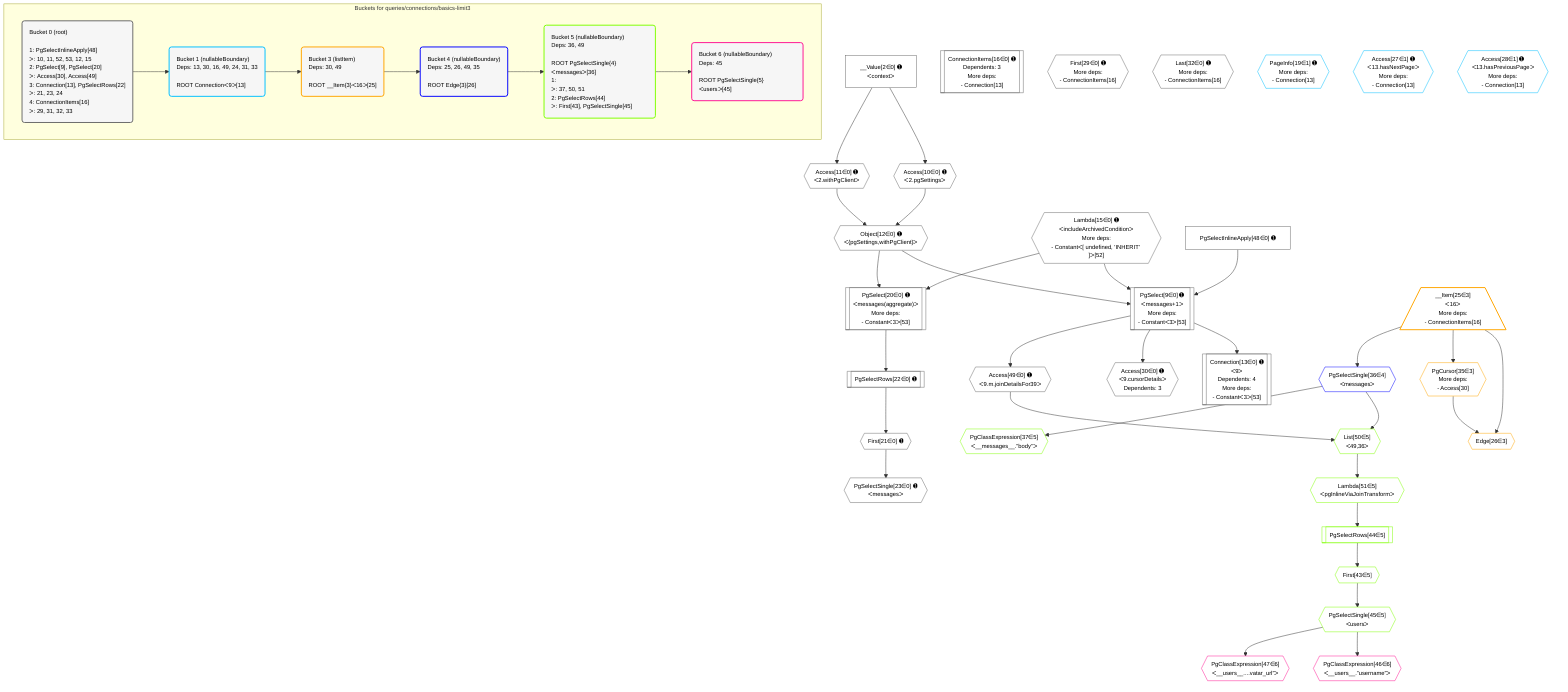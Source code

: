 %%{init: {'themeVariables': { 'fontSize': '12px'}}}%%
graph TD
    classDef path fill:#eee,stroke:#000,color:#000
    classDef plan fill:#fff,stroke-width:1px,color:#000
    classDef itemplan fill:#fff,stroke-width:2px,color:#000
    classDef unbatchedplan fill:#dff,stroke-width:1px,color:#000
    classDef sideeffectplan fill:#fcc,stroke-width:2px,color:#000
    classDef bucket fill:#f6f6f6,color:#000,stroke-width:2px,text-align:left

    subgraph "Buckets for queries/connections/basics-limit3"
    Bucket0("Bucket 0 (root)<br /><br />1: PgSelectInlineApply[48]<br />ᐳ: 10, 11, 52, 53, 12, 15<br />2: PgSelect[9], PgSelect[20]<br />ᐳ: Access[30], Access[49]<br />3: Connection[13], PgSelectRows[22]<br />ᐳ: 21, 23, 24<br />4: ConnectionItems[16]<br />ᐳ: 29, 31, 32, 33"):::bucket
    Bucket1("Bucket 1 (nullableBoundary)<br />Deps: 13, 30, 16, 49, 24, 31, 33<br /><br />ROOT Connectionᐸ9ᐳ[13]"):::bucket
    Bucket3("Bucket 3 (listItem)<br />Deps: 30, 49<br /><br />ROOT __Item{3}ᐸ16ᐳ[25]"):::bucket
    Bucket4("Bucket 4 (nullableBoundary)<br />Deps: 25, 26, 49, 35<br /><br />ROOT Edge{3}[26]"):::bucket
    Bucket5("Bucket 5 (nullableBoundary)<br />Deps: 36, 49<br /><br />ROOT PgSelectSingle{4}ᐸmessagesᐳ[36]<br />1: <br />ᐳ: 37, 50, 51<br />2: PgSelectRows[44]<br />ᐳ: First[43], PgSelectSingle[45]"):::bucket
    Bucket6("Bucket 6 (nullableBoundary)<br />Deps: 45<br /><br />ROOT PgSelectSingle{5}ᐸusersᐳ[45]"):::bucket
    end
    Bucket0 --> Bucket1
    Bucket1 --> Bucket3
    Bucket3 --> Bucket4
    Bucket4 --> Bucket5
    Bucket5 --> Bucket6

    %% plan dependencies
    PgSelect9[["PgSelect[9∈0] ➊<br />ᐸmessages+1ᐳ<br />More deps:<br />- Constantᐸ3ᐳ[53]"]]:::plan
    Object12{{"Object[12∈0] ➊<br />ᐸ{pgSettings,withPgClient}ᐳ"}}:::plan
    Lambda15{{"Lambda[15∈0] ➊<br />ᐸincludeArchivedConditionᐳ<br />More deps:<br />- Constantᐸ[ undefined, 'INHERIT' ]ᐳ[52]"}}:::plan
    PgSelectInlineApply48["PgSelectInlineApply[48∈0] ➊"]:::plan
    Object12 & Lambda15 & PgSelectInlineApply48 --> PgSelect9
    PgSelect20[["PgSelect[20∈0] ➊<br />ᐸmessages(aggregate)ᐳ<br />More deps:<br />- Constantᐸ3ᐳ[53]"]]:::plan
    Object12 & Lambda15 --> PgSelect20
    Access10{{"Access[10∈0] ➊<br />ᐸ2.pgSettingsᐳ"}}:::plan
    Access11{{"Access[11∈0] ➊<br />ᐸ2.withPgClientᐳ"}}:::plan
    Access10 & Access11 --> Object12
    Connection13[["Connection[13∈0] ➊<br />ᐸ9ᐳ<br />Dependents: 4<br />More deps:<br />- Constantᐸ3ᐳ[53]"]]:::plan
    PgSelect9 --> Connection13
    __Value2["__Value[2∈0] ➊<br />ᐸcontextᐳ"]:::plan
    __Value2 --> Access10
    __Value2 --> Access11
    ConnectionItems16[["ConnectionItems[16∈0] ➊<br />Dependents: 3<br />More deps:<br />- Connection[13]"]]:::plan
    First21{{"First[21∈0] ➊"}}:::plan
    PgSelectRows22[["PgSelectRows[22∈0] ➊"]]:::plan
    PgSelectRows22 --> First21
    PgSelect20 --> PgSelectRows22
    PgSelectSingle23{{"PgSelectSingle[23∈0] ➊<br />ᐸmessagesᐳ"}}:::plan
    First21 --> PgSelectSingle23
    First29{{"First[29∈0] ➊<br />More deps:<br />- ConnectionItems[16]"}}:::plan
    Access30{{"Access[30∈0] ➊<br />ᐸ9.cursorDetailsᐳ<br />Dependents: 3"}}:::plan
    PgSelect9 --> Access30
    Last32{{"Last[32∈0] ➊<br />More deps:<br />- ConnectionItems[16]"}}:::plan
    Access49{{"Access[49∈0] ➊<br />ᐸ9.m.joinDetailsFor39ᐳ"}}:::plan
    PgSelect9 --> Access49
    PageInfo19{{"PageInfo[19∈1] ➊<br />More deps:<br />- Connection[13]"}}:::plan
    Access27{{"Access[27∈1] ➊<br />ᐸ13.hasNextPageᐳ<br />More deps:<br />- Connection[13]"}}:::plan
    Access28{{"Access[28∈1] ➊<br />ᐸ13.hasPreviousPageᐳ<br />More deps:<br />- Connection[13]"}}:::plan
    Edge26{{"Edge[26∈3]"}}:::plan
    __Item25[/"__Item[25∈3]<br />ᐸ16ᐳ<br />More deps:<br />- ConnectionItems[16]"\]:::itemplan
    PgCursor35{{"PgCursor[35∈3]<br />More deps:<br />- Access[30]"}}:::plan
    __Item25 & PgCursor35 --> Edge26
    __Item25 --> PgCursor35
    PgSelectSingle36{{"PgSelectSingle[36∈4]<br />ᐸmessagesᐳ"}}:::plan
    __Item25 --> PgSelectSingle36
    List50{{"List[50∈5]<br />ᐸ49,36ᐳ"}}:::plan
    Access49 & PgSelectSingle36 --> List50
    PgClassExpression37{{"PgClassExpression[37∈5]<br />ᐸ__messages__.”body”ᐳ"}}:::plan
    PgSelectSingle36 --> PgClassExpression37
    First43{{"First[43∈5]"}}:::plan
    PgSelectRows44[["PgSelectRows[44∈5]"]]:::plan
    PgSelectRows44 --> First43
    Lambda51{{"Lambda[51∈5]<br />ᐸpgInlineViaJoinTransformᐳ"}}:::plan
    Lambda51 --> PgSelectRows44
    PgSelectSingle45{{"PgSelectSingle[45∈5]<br />ᐸusersᐳ"}}:::plan
    First43 --> PgSelectSingle45
    List50 --> Lambda51
    PgClassExpression46{{"PgClassExpression[46∈6]<br />ᐸ__users__.”username”ᐳ"}}:::plan
    PgSelectSingle45 --> PgClassExpression46
    PgClassExpression47{{"PgClassExpression[47∈6]<br />ᐸ__users__....vatar_url”ᐳ"}}:::plan
    PgSelectSingle45 --> PgClassExpression47

    %% define steps
    classDef bucket0 stroke:#696969
    class Bucket0,__Value2,PgSelect9,Access10,Access11,Object12,Connection13,Lambda15,ConnectionItems16,PgSelect20,First21,PgSelectRows22,PgSelectSingle23,First29,Access30,Last32,PgSelectInlineApply48,Access49 bucket0
    classDef bucket1 stroke:#00bfff
    class Bucket1,PageInfo19,Access27,Access28 bucket1
    classDef bucket3 stroke:#ffa500
    class Bucket3,__Item25,Edge26,PgCursor35 bucket3
    classDef bucket4 stroke:#0000ff
    class Bucket4,PgSelectSingle36 bucket4
    classDef bucket5 stroke:#7fff00
    class Bucket5,PgClassExpression37,First43,PgSelectRows44,PgSelectSingle45,List50,Lambda51 bucket5
    classDef bucket6 stroke:#ff1493
    class Bucket6,PgClassExpression46,PgClassExpression47 bucket6